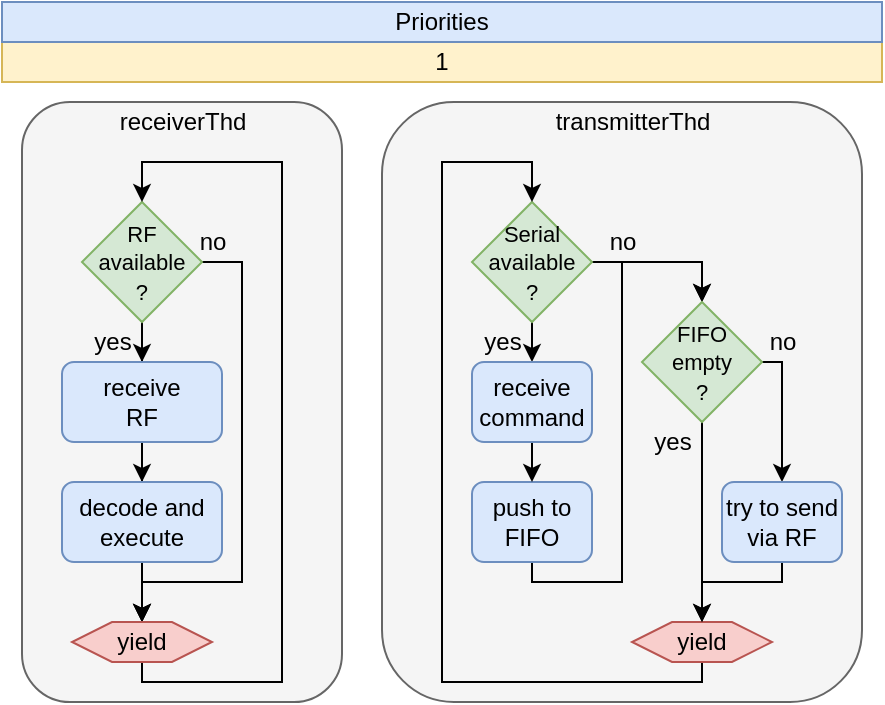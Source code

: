 <mxfile version="14.4.3" type="device"><diagram id="WkllGhkKPKTY4PVK9HA3" name="Page-1"><mxGraphModel dx="1038" dy="607" grid="1" gridSize="10" guides="1" tooltips="1" connect="1" arrows="1" fold="1" page="1" pageScale="1" pageWidth="850" pageHeight="1100" math="0" shadow="0"><root><mxCell id="0"/><mxCell id="1" parent="0"/><mxCell id="kW5pfyk3hJCMQrnuL7md-3" value="1" style="rounded=0;whiteSpace=wrap;html=1;fillColor=#fff2cc;strokeColor=#d6b656;" parent="1" vertex="1"><mxGeometry x="350" y="220" width="440" height="20" as="geometry"/></mxCell><mxCell id="kW5pfyk3hJCMQrnuL7md-4" value="" style="rounded=1;whiteSpace=wrap;html=1;fillColor=#f5f5f5;strokeColor=#666666;fontColor=#333333;" parent="1" vertex="1"><mxGeometry x="360" y="250" width="160" height="300" as="geometry"/></mxCell><mxCell id="kW5pfyk3hJCMQrnuL7md-5" value="receiverThd" style="text;html=1;align=center;verticalAlign=middle;resizable=0;points=[];autosize=1;strokeColor=none;" parent="1" vertex="1"><mxGeometry x="400" y="250" width="80" height="20" as="geometry"/></mxCell><mxCell id="kW5pfyk3hJCMQrnuL7md-6" style="edgeStyle=orthogonalEdgeStyle;rounded=0;orthogonalLoop=1;jettySize=auto;html=1;entryX=0.5;entryY=0;entryDx=0;entryDy=0;" parent="1" source="kW5pfyk3hJCMQrnuL7md-8" target="kW5pfyk3hJCMQrnuL7md-10" edge="1"><mxGeometry relative="1" as="geometry"/></mxCell><mxCell id="kW5pfyk3hJCMQrnuL7md-7" style="edgeStyle=orthogonalEdgeStyle;rounded=0;orthogonalLoop=1;jettySize=auto;html=1;exitX=1;exitY=0.5;exitDx=0;exitDy=0;entryX=0.5;entryY=0;entryDx=0;entryDy=0;" parent="1" source="kW5pfyk3hJCMQrnuL7md-8" target="kW5pfyk3hJCMQrnuL7md-14" edge="1"><mxGeometry relative="1" as="geometry"><Array as="points"><mxPoint x="470" y="330"/><mxPoint x="470" y="490"/><mxPoint x="420" y="490"/></Array></mxGeometry></mxCell><mxCell id="kW5pfyk3hJCMQrnuL7md-8" value="&lt;font style=&quot;font-size: 11px&quot;&gt;RF&lt;br&gt;available&lt;br&gt;?&lt;/font&gt;" style="rhombus;whiteSpace=wrap;html=1;fillColor=#d5e8d4;strokeColor=#82b366;" parent="1" vertex="1"><mxGeometry x="390" y="300" width="60" height="60" as="geometry"/></mxCell><mxCell id="kW5pfyk3hJCMQrnuL7md-9" style="edgeStyle=orthogonalEdgeStyle;rounded=0;orthogonalLoop=1;jettySize=auto;html=1;entryX=0.5;entryY=0;entryDx=0;entryDy=0;" parent="1" source="kW5pfyk3hJCMQrnuL7md-10" target="kW5pfyk3hJCMQrnuL7md-12" edge="1"><mxGeometry relative="1" as="geometry"/></mxCell><mxCell id="kW5pfyk3hJCMQrnuL7md-10" value="receive&lt;br&gt;RF" style="rounded=1;whiteSpace=wrap;html=1;fillColor=#dae8fc;strokeColor=#6c8ebf;" parent="1" vertex="1"><mxGeometry x="380" y="380" width="80" height="40" as="geometry"/></mxCell><mxCell id="kW5pfyk3hJCMQrnuL7md-11" style="edgeStyle=orthogonalEdgeStyle;rounded=0;orthogonalLoop=1;jettySize=auto;html=1;exitX=0.5;exitY=1;exitDx=0;exitDy=0;entryX=0.5;entryY=0;entryDx=0;entryDy=0;" parent="1" source="kW5pfyk3hJCMQrnuL7md-12" target="kW5pfyk3hJCMQrnuL7md-14" edge="1"><mxGeometry relative="1" as="geometry"/></mxCell><mxCell id="1H-dmp8y4lEZMD8Kr43A-1" value="" style="edgeStyle=orthogonalEdgeStyle;rounded=0;orthogonalLoop=1;jettySize=auto;html=1;" edge="1" parent="1" source="kW5pfyk3hJCMQrnuL7md-12" target="kW5pfyk3hJCMQrnuL7md-14"><mxGeometry relative="1" as="geometry"/></mxCell><mxCell id="kW5pfyk3hJCMQrnuL7md-12" value="decode and execute" style="rounded=1;whiteSpace=wrap;html=1;fillColor=#dae8fc;strokeColor=#6c8ebf;" parent="1" vertex="1"><mxGeometry x="380" y="440" width="80" height="40" as="geometry"/></mxCell><mxCell id="kW5pfyk3hJCMQrnuL7md-13" style="edgeStyle=orthogonalEdgeStyle;rounded=0;orthogonalLoop=1;jettySize=auto;html=1;exitX=0.5;exitY=1;exitDx=0;exitDy=0;entryX=0.5;entryY=0;entryDx=0;entryDy=0;" parent="1" source="kW5pfyk3hJCMQrnuL7md-14" target="kW5pfyk3hJCMQrnuL7md-8" edge="1"><mxGeometry relative="1" as="geometry"><Array as="points"><mxPoint x="420" y="540"/><mxPoint x="490" y="540"/><mxPoint x="490" y="280"/><mxPoint x="420" y="280"/></Array></mxGeometry></mxCell><mxCell id="kW5pfyk3hJCMQrnuL7md-14" value="yield" style="shape=hexagon;perimeter=hexagonPerimeter2;whiteSpace=wrap;html=1;fixedSize=1;fillColor=#f8cecc;strokeColor=#b85450;" parent="1" vertex="1"><mxGeometry x="385" y="510" width="70" height="20" as="geometry"/></mxCell><mxCell id="kW5pfyk3hJCMQrnuL7md-15" value="yes" style="text;html=1;align=center;verticalAlign=middle;resizable=0;points=[];autosize=1;strokeColor=none;" parent="1" vertex="1"><mxGeometry x="390" y="360" width="30" height="20" as="geometry"/></mxCell><mxCell id="kW5pfyk3hJCMQrnuL7md-16" value="no" style="text;html=1;align=center;verticalAlign=middle;resizable=0;points=[];autosize=1;strokeColor=none;" parent="1" vertex="1"><mxGeometry x="440" y="310" width="30" height="20" as="geometry"/></mxCell><mxCell id="kW5pfyk3hJCMQrnuL7md-20" value="Priorities" style="rounded=0;whiteSpace=wrap;html=1;fillColor=#dae8fc;strokeColor=#6c8ebf;align=center;" parent="1" vertex="1"><mxGeometry x="350" y="200" width="440" height="20" as="geometry"/></mxCell><mxCell id="1H-dmp8y4lEZMD8Kr43A-2" value="" style="rounded=1;whiteSpace=wrap;html=1;fillColor=#f5f5f5;strokeColor=#666666;fontColor=#333333;" vertex="1" parent="1"><mxGeometry x="540" y="250" width="240" height="300" as="geometry"/></mxCell><mxCell id="1H-dmp8y4lEZMD8Kr43A-3" value="transmitterThd" style="text;html=1;align=center;verticalAlign=middle;resizable=0;points=[];autosize=1;strokeColor=none;" vertex="1" parent="1"><mxGeometry x="620" y="250" width="90" height="20" as="geometry"/></mxCell><mxCell id="1H-dmp8y4lEZMD8Kr43A-19" style="edgeStyle=orthogonalEdgeStyle;rounded=0;orthogonalLoop=1;jettySize=auto;html=1;exitX=1;exitY=0.5;exitDx=0;exitDy=0;entryX=0.5;entryY=0;entryDx=0;entryDy=0;" edge="1" parent="1" source="1H-dmp8y4lEZMD8Kr43A-6" target="1H-dmp8y4lEZMD8Kr43A-15"><mxGeometry relative="1" as="geometry"/></mxCell><mxCell id="1H-dmp8y4lEZMD8Kr43A-26" style="edgeStyle=orthogonalEdgeStyle;rounded=0;orthogonalLoop=1;jettySize=auto;html=1;exitX=0.5;exitY=1;exitDx=0;exitDy=0;entryX=0.5;entryY=0;entryDx=0;entryDy=0;" edge="1" parent="1" source="1H-dmp8y4lEZMD8Kr43A-6" target="1H-dmp8y4lEZMD8Kr43A-25"><mxGeometry relative="1" as="geometry"/></mxCell><mxCell id="1H-dmp8y4lEZMD8Kr43A-6" value="&lt;span style=&quot;font-size: 11px&quot;&gt;Serial available&lt;br&gt;?&lt;/span&gt;" style="rhombus;whiteSpace=wrap;html=1;fillColor=#d5e8d4;strokeColor=#82b366;" vertex="1" parent="1"><mxGeometry x="585" y="300" width="60" height="60" as="geometry"/></mxCell><mxCell id="1H-dmp8y4lEZMD8Kr43A-33" style="edgeStyle=orthogonalEdgeStyle;rounded=0;orthogonalLoop=1;jettySize=auto;html=1;exitX=0.5;exitY=1;exitDx=0;exitDy=0;entryX=0.5;entryY=0;entryDx=0;entryDy=0;" edge="1" parent="1" source="1H-dmp8y4lEZMD8Kr43A-10" target="1H-dmp8y4lEZMD8Kr43A-15"><mxGeometry relative="1" as="geometry"><Array as="points"><mxPoint x="615" y="490"/><mxPoint x="660" y="490"/><mxPoint x="660" y="330"/><mxPoint x="700" y="330"/></Array></mxGeometry></mxCell><mxCell id="1H-dmp8y4lEZMD8Kr43A-10" value="push to FIFO" style="rounded=1;whiteSpace=wrap;html=1;fillColor=#dae8fc;strokeColor=#6c8ebf;" vertex="1" parent="1"><mxGeometry x="585" y="440" width="60" height="40" as="geometry"/></mxCell><mxCell id="1H-dmp8y4lEZMD8Kr43A-23" style="edgeStyle=orthogonalEdgeStyle;rounded=0;orthogonalLoop=1;jettySize=auto;html=1;exitX=0.5;exitY=1;exitDx=0;exitDy=0;entryX=0.5;entryY=0;entryDx=0;entryDy=0;" edge="1" parent="1" source="1H-dmp8y4lEZMD8Kr43A-12" target="1H-dmp8y4lEZMD8Kr43A-6"><mxGeometry relative="1" as="geometry"><Array as="points"><mxPoint x="700" y="540"/><mxPoint x="570" y="540"/><mxPoint x="570" y="280"/><mxPoint x="615" y="280"/></Array></mxGeometry></mxCell><mxCell id="1H-dmp8y4lEZMD8Kr43A-12" value="yield" style="shape=hexagon;perimeter=hexagonPerimeter2;whiteSpace=wrap;html=1;fixedSize=1;fillColor=#f8cecc;strokeColor=#b85450;" vertex="1" parent="1"><mxGeometry x="665" y="510" width="70" height="20" as="geometry"/></mxCell><mxCell id="1H-dmp8y4lEZMD8Kr43A-13" value="yes" style="text;html=1;align=center;verticalAlign=middle;resizable=0;points=[];autosize=1;strokeColor=none;" vertex="1" parent="1"><mxGeometry x="585" y="360" width="30" height="20" as="geometry"/></mxCell><mxCell id="1H-dmp8y4lEZMD8Kr43A-14" value="no" style="text;html=1;align=center;verticalAlign=middle;resizable=0;points=[];autosize=1;strokeColor=none;" vertex="1" parent="1"><mxGeometry x="645" y="310" width="30" height="20" as="geometry"/></mxCell><mxCell id="1H-dmp8y4lEZMD8Kr43A-31" style="edgeStyle=orthogonalEdgeStyle;rounded=0;orthogonalLoop=1;jettySize=auto;html=1;exitX=1;exitY=0.5;exitDx=0;exitDy=0;entryX=0.5;entryY=0;entryDx=0;entryDy=0;" edge="1" parent="1" source="1H-dmp8y4lEZMD8Kr43A-15" target="1H-dmp8y4lEZMD8Kr43A-17"><mxGeometry relative="1" as="geometry"><Array as="points"><mxPoint x="740" y="380"/></Array></mxGeometry></mxCell><mxCell id="1H-dmp8y4lEZMD8Kr43A-34" style="edgeStyle=orthogonalEdgeStyle;rounded=0;orthogonalLoop=1;jettySize=auto;html=1;exitX=0.5;exitY=1;exitDx=0;exitDy=0;entryX=0.5;entryY=0;entryDx=0;entryDy=0;" edge="1" parent="1" source="1H-dmp8y4lEZMD8Kr43A-15" target="1H-dmp8y4lEZMD8Kr43A-12"><mxGeometry relative="1" as="geometry"/></mxCell><mxCell id="1H-dmp8y4lEZMD8Kr43A-15" value="&lt;span style=&quot;font-size: 11px&quot;&gt;FIFO empty&lt;br&gt;?&lt;/span&gt;" style="rhombus;whiteSpace=wrap;html=1;fillColor=#d5e8d4;strokeColor=#82b366;" vertex="1" parent="1"><mxGeometry x="670" y="350" width="60" height="60" as="geometry"/></mxCell><mxCell id="1H-dmp8y4lEZMD8Kr43A-35" style="edgeStyle=orthogonalEdgeStyle;rounded=0;orthogonalLoop=1;jettySize=auto;html=1;exitX=0.5;exitY=1;exitDx=0;exitDy=0;" edge="1" parent="1" source="1H-dmp8y4lEZMD8Kr43A-17"><mxGeometry relative="1" as="geometry"><mxPoint x="700" y="510" as="targetPoint"/><Array as="points"><mxPoint x="740" y="490"/><mxPoint x="700" y="490"/></Array></mxGeometry></mxCell><mxCell id="1H-dmp8y4lEZMD8Kr43A-17" value="try to send&lt;br&gt;via RF" style="rounded=1;whiteSpace=wrap;html=1;fillColor=#dae8fc;strokeColor=#6c8ebf;" vertex="1" parent="1"><mxGeometry x="710" y="440" width="60" height="40" as="geometry"/></mxCell><mxCell id="1H-dmp8y4lEZMD8Kr43A-28" style="edgeStyle=orthogonalEdgeStyle;rounded=0;orthogonalLoop=1;jettySize=auto;html=1;exitX=0.5;exitY=1;exitDx=0;exitDy=0;entryX=0.5;entryY=0;entryDx=0;entryDy=0;" edge="1" parent="1" source="1H-dmp8y4lEZMD8Kr43A-25" target="1H-dmp8y4lEZMD8Kr43A-10"><mxGeometry relative="1" as="geometry"/></mxCell><mxCell id="1H-dmp8y4lEZMD8Kr43A-25" value="receive command" style="rounded=1;whiteSpace=wrap;html=1;fillColor=#dae8fc;strokeColor=#6c8ebf;" vertex="1" parent="1"><mxGeometry x="585" y="380" width="60" height="40" as="geometry"/></mxCell><mxCell id="1H-dmp8y4lEZMD8Kr43A-30" value="yes" style="text;html=1;align=center;verticalAlign=middle;resizable=0;points=[];autosize=1;strokeColor=none;" vertex="1" parent="1"><mxGeometry x="670" y="410" width="30" height="20" as="geometry"/></mxCell><mxCell id="1H-dmp8y4lEZMD8Kr43A-36" value="no" style="text;html=1;align=center;verticalAlign=middle;resizable=0;points=[];autosize=1;strokeColor=none;" vertex="1" parent="1"><mxGeometry x="725" y="360" width="30" height="20" as="geometry"/></mxCell></root></mxGraphModel></diagram></mxfile>